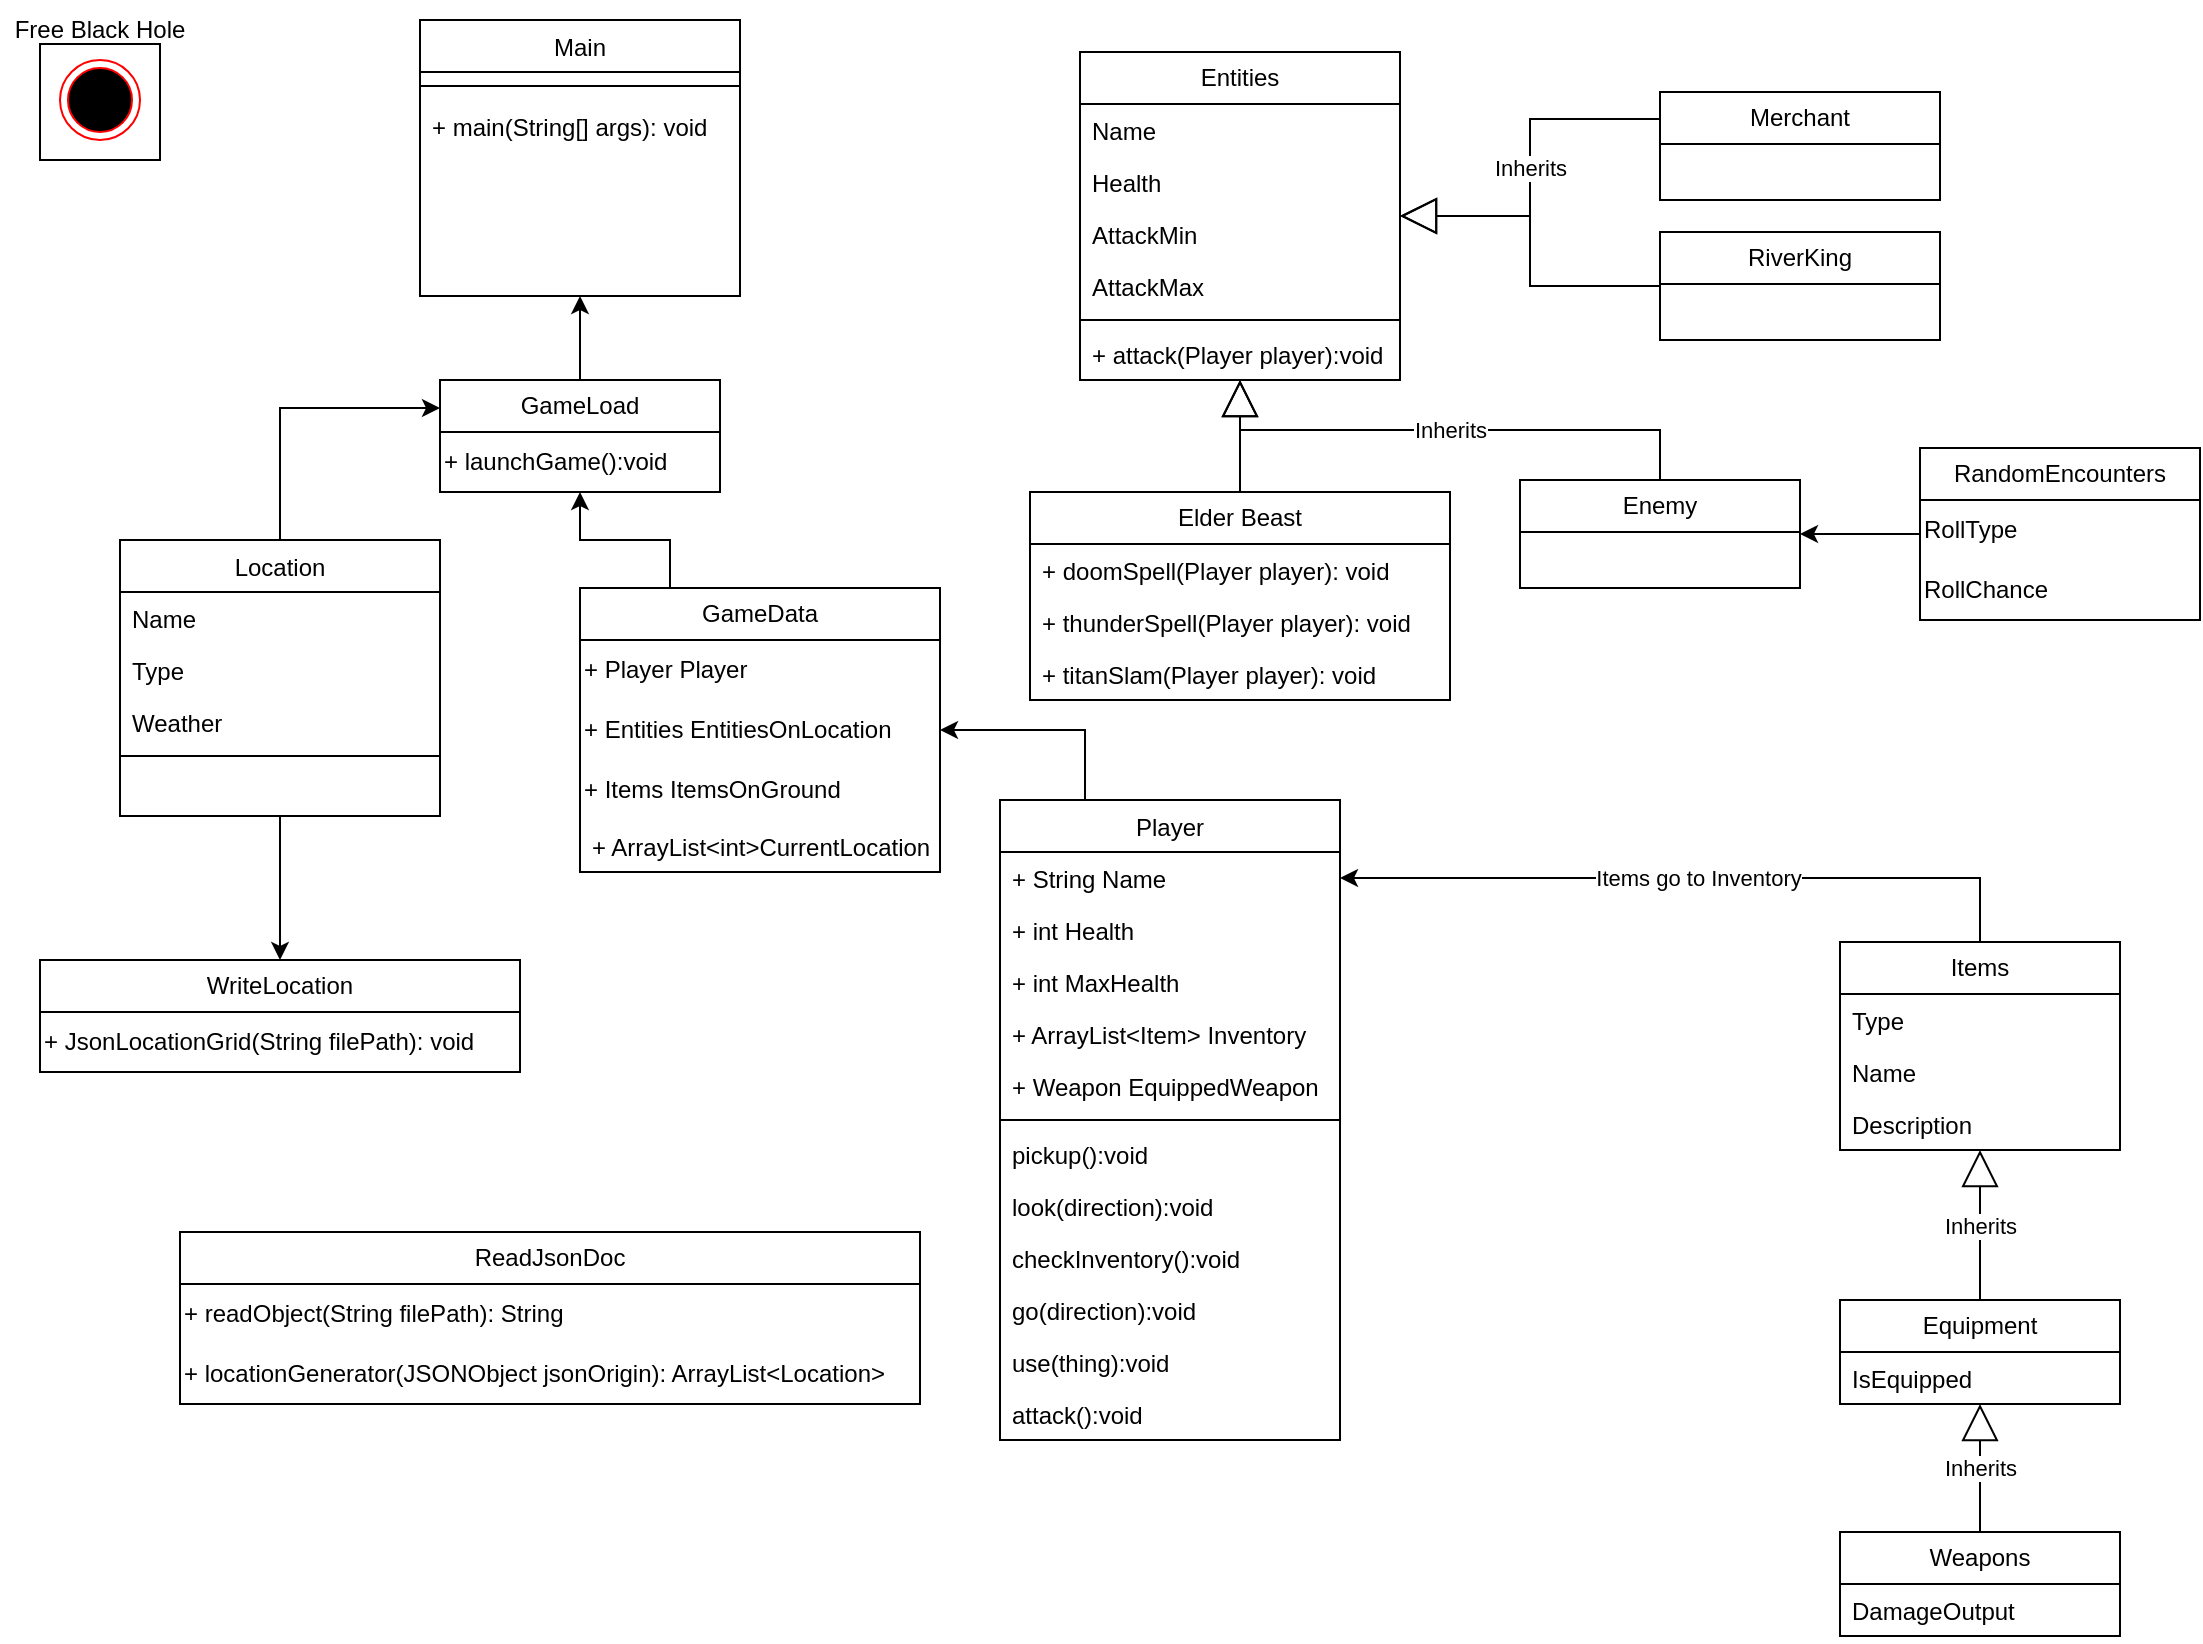 <mxfile version="24.0.4" type="device">
  <diagram id="C5RBs43oDa-KdzZeNtuy" name="Page-1">
    <mxGraphModel dx="1434" dy="884" grid="1" gridSize="10" guides="1" tooltips="1" connect="1" arrows="1" fold="1" page="1" pageScale="1" pageWidth="827" pageHeight="1169" math="0" shadow="0">
      <root>
        <mxCell id="WIyWlLk6GJQsqaUBKTNV-0" />
        <mxCell id="WIyWlLk6GJQsqaUBKTNV-1" parent="WIyWlLk6GJQsqaUBKTNV-0" />
        <mxCell id="zkfFHV4jXpPFQw0GAbJ--0" value="Main" style="swimlane;fontStyle=0;align=center;verticalAlign=top;childLayout=stackLayout;horizontal=1;startSize=26;horizontalStack=0;resizeParent=1;resizeLast=0;collapsible=1;marginBottom=0;rounded=0;shadow=0;strokeWidth=1;" parent="WIyWlLk6GJQsqaUBKTNV-1" vertex="1">
          <mxGeometry x="220" y="20" width="160" height="138" as="geometry">
            <mxRectangle x="230" y="140" width="160" height="26" as="alternateBounds" />
          </mxGeometry>
        </mxCell>
        <mxCell id="zkfFHV4jXpPFQw0GAbJ--4" value="" style="line;html=1;strokeWidth=1;align=left;verticalAlign=middle;spacingTop=-1;spacingLeft=3;spacingRight=3;rotatable=0;labelPosition=right;points=[];portConstraint=eastwest;" parent="zkfFHV4jXpPFQw0GAbJ--0" vertex="1">
          <mxGeometry y="26" width="160" height="14" as="geometry" />
        </mxCell>
        <mxCell id="zkfFHV4jXpPFQw0GAbJ--5" value="+ main(String[] args): void" style="text;align=left;verticalAlign=top;spacingLeft=4;spacingRight=4;overflow=hidden;rotatable=0;points=[[0,0.5],[1,0.5]];portConstraint=eastwest;" parent="zkfFHV4jXpPFQw0GAbJ--0" vertex="1">
          <mxGeometry y="40" width="160" height="26" as="geometry" />
        </mxCell>
        <mxCell id="34E5h9D6717vGD5YaQc9-19" style="edgeStyle=orthogonalEdgeStyle;rounded=0;orthogonalLoop=1;jettySize=auto;html=1;exitX=0.5;exitY=0;exitDx=0;exitDy=0;entryX=0;entryY=0.25;entryDx=0;entryDy=0;" parent="WIyWlLk6GJQsqaUBKTNV-1" source="zkfFHV4jXpPFQw0GAbJ--6" target="34E5h9D6717vGD5YaQc9-4" edge="1">
          <mxGeometry relative="1" as="geometry" />
        </mxCell>
        <mxCell id="Svm3blyyrxUO2g6D6vrj-49" style="edgeStyle=orthogonalEdgeStyle;rounded=0;orthogonalLoop=1;jettySize=auto;html=1;exitX=0.5;exitY=1;exitDx=0;exitDy=0;entryX=0.5;entryY=0;entryDx=0;entryDy=0;" edge="1" parent="WIyWlLk6GJQsqaUBKTNV-1" source="zkfFHV4jXpPFQw0GAbJ--6" target="Svm3blyyrxUO2g6D6vrj-42">
          <mxGeometry relative="1" as="geometry" />
        </mxCell>
        <mxCell id="zkfFHV4jXpPFQw0GAbJ--6" value="Location" style="swimlane;fontStyle=0;align=center;verticalAlign=top;childLayout=stackLayout;horizontal=1;startSize=26;horizontalStack=0;resizeParent=1;resizeLast=0;collapsible=1;marginBottom=0;rounded=0;shadow=0;strokeWidth=1;" parent="WIyWlLk6GJQsqaUBKTNV-1" vertex="1">
          <mxGeometry x="70" y="280" width="160" height="138" as="geometry">
            <mxRectangle x="130" y="380" width="160" height="26" as="alternateBounds" />
          </mxGeometry>
        </mxCell>
        <mxCell id="Dwj0lsxQPfi2xovN5mMU-26" value="Name" style="text;align=left;verticalAlign=top;spacingLeft=4;spacingRight=4;overflow=hidden;rotatable=0;points=[[0,0.5],[1,0.5]];portConstraint=eastwest;" parent="zkfFHV4jXpPFQw0GAbJ--6" vertex="1">
          <mxGeometry y="26" width="160" height="26" as="geometry" />
        </mxCell>
        <mxCell id="Dwj0lsxQPfi2xovN5mMU-27" value="Type" style="text;align=left;verticalAlign=top;spacingLeft=4;spacingRight=4;overflow=hidden;rotatable=0;points=[[0,0.5],[1,0.5]];portConstraint=eastwest;" parent="zkfFHV4jXpPFQw0GAbJ--6" vertex="1">
          <mxGeometry y="52" width="160" height="26" as="geometry" />
        </mxCell>
        <mxCell id="Dwj0lsxQPfi2xovN5mMU-28" value="Weather" style="text;align=left;verticalAlign=top;spacingLeft=4;spacingRight=4;overflow=hidden;rotatable=0;points=[[0,0.5],[1,0.5]];portConstraint=eastwest;" parent="zkfFHV4jXpPFQw0GAbJ--6" vertex="1">
          <mxGeometry y="78" width="160" height="26" as="geometry" />
        </mxCell>
        <mxCell id="zkfFHV4jXpPFQw0GAbJ--9" value="" style="line;html=1;strokeWidth=1;align=left;verticalAlign=middle;spacingTop=-1;spacingLeft=3;spacingRight=3;rotatable=0;labelPosition=right;points=[];portConstraint=eastwest;" parent="zkfFHV4jXpPFQw0GAbJ--6" vertex="1">
          <mxGeometry y="104" width="160" height="8" as="geometry" />
        </mxCell>
        <mxCell id="Svm3blyyrxUO2g6D6vrj-40" style="edgeStyle=orthogonalEdgeStyle;rounded=0;orthogonalLoop=1;jettySize=auto;html=1;exitX=0.25;exitY=0;exitDx=0;exitDy=0;" edge="1" parent="WIyWlLk6GJQsqaUBKTNV-1" source="zkfFHV4jXpPFQw0GAbJ--13" target="Svm3blyyrxUO2g6D6vrj-1">
          <mxGeometry relative="1" as="geometry" />
        </mxCell>
        <mxCell id="zkfFHV4jXpPFQw0GAbJ--13" value="Player" style="swimlane;fontStyle=0;align=center;verticalAlign=top;childLayout=stackLayout;horizontal=1;startSize=26;horizontalStack=0;resizeParent=1;resizeLast=0;collapsible=1;marginBottom=0;rounded=0;shadow=0;strokeWidth=1;" parent="WIyWlLk6GJQsqaUBKTNV-1" vertex="1">
          <mxGeometry x="510" y="410" width="170" height="320" as="geometry">
            <mxRectangle x="330" y="280" width="170" height="26" as="alternateBounds" />
          </mxGeometry>
        </mxCell>
        <mxCell id="Svm3blyyrxUO2g6D6vrj-45" value="+ String Name" style="text;align=left;verticalAlign=top;spacingLeft=4;spacingRight=4;overflow=hidden;rotatable=0;points=[[0,0.5],[1,0.5]];portConstraint=eastwest;" vertex="1" parent="zkfFHV4jXpPFQw0GAbJ--13">
          <mxGeometry y="26" width="170" height="26" as="geometry" />
        </mxCell>
        <mxCell id="Svm3blyyrxUO2g6D6vrj-46" value="+ int Health" style="text;align=left;verticalAlign=top;spacingLeft=4;spacingRight=4;overflow=hidden;rotatable=0;points=[[0,0.5],[1,0.5]];portConstraint=eastwest;" vertex="1" parent="zkfFHV4jXpPFQw0GAbJ--13">
          <mxGeometry y="52" width="170" height="26" as="geometry" />
        </mxCell>
        <mxCell id="Svm3blyyrxUO2g6D6vrj-47" value="+ int MaxHealth" style="text;align=left;verticalAlign=top;spacingLeft=4;spacingRight=4;overflow=hidden;rotatable=0;points=[[0,0.5],[1,0.5]];portConstraint=eastwest;" vertex="1" parent="zkfFHV4jXpPFQw0GAbJ--13">
          <mxGeometry y="78" width="170" height="26" as="geometry" />
        </mxCell>
        <mxCell id="zkfFHV4jXpPFQw0GAbJ--14" value="+ ArrayList&lt;Item&gt; Inventory" style="text;align=left;verticalAlign=top;spacingLeft=4;spacingRight=4;overflow=hidden;rotatable=0;points=[[0,0.5],[1,0.5]];portConstraint=eastwest;" parent="zkfFHV4jXpPFQw0GAbJ--13" vertex="1">
          <mxGeometry y="104" width="170" height="26" as="geometry" />
        </mxCell>
        <mxCell id="Svm3blyyrxUO2g6D6vrj-48" value="+ Weapon EquippedWeapon" style="text;align=left;verticalAlign=top;spacingLeft=4;spacingRight=4;overflow=hidden;rotatable=0;points=[[0,0.5],[1,0.5]];portConstraint=eastwest;" vertex="1" parent="zkfFHV4jXpPFQw0GAbJ--13">
          <mxGeometry y="130" width="170" height="26" as="geometry" />
        </mxCell>
        <mxCell id="zkfFHV4jXpPFQw0GAbJ--15" value="" style="line;html=1;strokeWidth=1;align=left;verticalAlign=middle;spacingTop=-1;spacingLeft=3;spacingRight=3;rotatable=0;labelPosition=right;points=[];portConstraint=eastwest;" parent="zkfFHV4jXpPFQw0GAbJ--13" vertex="1">
          <mxGeometry y="156" width="170" height="8" as="geometry" />
        </mxCell>
        <mxCell id="Dwj0lsxQPfi2xovN5mMU-35" value="pickup():void" style="text;align=left;verticalAlign=top;spacingLeft=4;spacingRight=4;overflow=hidden;rotatable=0;points=[[0,0.5],[1,0.5]];portConstraint=eastwest;" parent="zkfFHV4jXpPFQw0GAbJ--13" vertex="1">
          <mxGeometry y="164" width="170" height="26" as="geometry" />
        </mxCell>
        <mxCell id="Dwj0lsxQPfi2xovN5mMU-37" value="look(direction):void" style="text;align=left;verticalAlign=top;spacingLeft=4;spacingRight=4;overflow=hidden;rotatable=0;points=[[0,0.5],[1,0.5]];portConstraint=eastwest;" parent="zkfFHV4jXpPFQw0GAbJ--13" vertex="1">
          <mxGeometry y="190" width="170" height="26" as="geometry" />
        </mxCell>
        <mxCell id="Dwj0lsxQPfi2xovN5mMU-40" value="checkInventory():void" style="text;align=left;verticalAlign=top;spacingLeft=4;spacingRight=4;overflow=hidden;rotatable=0;points=[[0,0.5],[1,0.5]];portConstraint=eastwest;" parent="zkfFHV4jXpPFQw0GAbJ--13" vertex="1">
          <mxGeometry y="216" width="170" height="26" as="geometry" />
        </mxCell>
        <mxCell id="Dwj0lsxQPfi2xovN5mMU-41" value="go(direction):void" style="text;align=left;verticalAlign=top;spacingLeft=4;spacingRight=4;overflow=hidden;rotatable=0;points=[[0,0.5],[1,0.5]];portConstraint=eastwest;" parent="zkfFHV4jXpPFQw0GAbJ--13" vertex="1">
          <mxGeometry y="242" width="170" height="26" as="geometry" />
        </mxCell>
        <mxCell id="Dwj0lsxQPfi2xovN5mMU-42" value="use(thing):void" style="text;align=left;verticalAlign=top;spacingLeft=4;spacingRight=4;overflow=hidden;rotatable=0;points=[[0,0.5],[1,0.5]];portConstraint=eastwest;" parent="zkfFHV4jXpPFQw0GAbJ--13" vertex="1">
          <mxGeometry y="268" width="170" height="26" as="geometry" />
        </mxCell>
        <mxCell id="Dwj0lsxQPfi2xovN5mMU-39" value="attack():void" style="text;align=left;verticalAlign=top;spacingLeft=4;spacingRight=4;overflow=hidden;rotatable=0;points=[[0,0.5],[1,0.5]];portConstraint=eastwest;" parent="zkfFHV4jXpPFQw0GAbJ--13" vertex="1">
          <mxGeometry y="294" width="170" height="26" as="geometry" />
        </mxCell>
        <mxCell id="9tMTJ_xoQtazheXRNbpu-1" style="edgeStyle=orthogonalEdgeStyle;rounded=0;orthogonalLoop=1;jettySize=auto;html=1;entryX=1;entryY=0.5;entryDx=0;entryDy=0;" parent="WIyWlLk6GJQsqaUBKTNV-1" source="Dwj0lsxQPfi2xovN5mMU-8" target="Svm3blyyrxUO2g6D6vrj-45" edge="1">
          <mxGeometry relative="1" as="geometry" />
        </mxCell>
        <mxCell id="9tMTJ_xoQtazheXRNbpu-2" value="Items go to Inventory" style="edgeLabel;html=1;align=center;verticalAlign=middle;resizable=0;points=[];" parent="9tMTJ_xoQtazheXRNbpu-1" vertex="1" connectable="0">
          <mxGeometry x="0.015" relative="1" as="geometry">
            <mxPoint x="5" as="offset" />
          </mxGeometry>
        </mxCell>
        <mxCell id="Dwj0lsxQPfi2xovN5mMU-8" value="Items" style="swimlane;fontStyle=0;childLayout=stackLayout;horizontal=1;startSize=26;fillColor=none;horizontalStack=0;resizeParent=1;resizeParentMax=0;resizeLast=0;collapsible=1;marginBottom=0;whiteSpace=wrap;html=1;" parent="WIyWlLk6GJQsqaUBKTNV-1" vertex="1">
          <mxGeometry x="930" y="481" width="140" height="104" as="geometry" />
        </mxCell>
        <mxCell id="34E5h9D6717vGD5YaQc9-32" value="Type" style="text;align=left;verticalAlign=top;spacingLeft=4;spacingRight=4;overflow=hidden;rotatable=0;points=[[0,0.5],[1,0.5]];portConstraint=eastwest;" parent="Dwj0lsxQPfi2xovN5mMU-8" vertex="1">
          <mxGeometry y="26" width="140" height="26" as="geometry" />
        </mxCell>
        <mxCell id="Dwj0lsxQPfi2xovN5mMU-29" value="Name" style="text;align=left;verticalAlign=top;spacingLeft=4;spacingRight=4;overflow=hidden;rotatable=0;points=[[0,0.5],[1,0.5]];portConstraint=eastwest;" parent="Dwj0lsxQPfi2xovN5mMU-8" vertex="1">
          <mxGeometry y="52" width="140" height="26" as="geometry" />
        </mxCell>
        <mxCell id="Dwj0lsxQPfi2xovN5mMU-20" value="Description" style="text;align=left;verticalAlign=top;spacingLeft=4;spacingRight=4;overflow=hidden;rotatable=0;points=[[0,0.5],[1,0.5]];portConstraint=eastwest;" parent="Dwj0lsxQPfi2xovN5mMU-8" vertex="1">
          <mxGeometry y="78" width="140" height="26" as="geometry" />
        </mxCell>
        <mxCell id="Dwj0lsxQPfi2xovN5mMU-12" value="Weapons" style="swimlane;fontStyle=0;childLayout=stackLayout;horizontal=1;startSize=26;fillColor=none;horizontalStack=0;resizeParent=1;resizeParentMax=0;resizeLast=0;collapsible=1;marginBottom=0;whiteSpace=wrap;html=1;" parent="WIyWlLk6GJQsqaUBKTNV-1" vertex="1">
          <mxGeometry x="930" y="776" width="140" height="52" as="geometry" />
        </mxCell>
        <mxCell id="Dwj0lsxQPfi2xovN5mMU-30" value="DamageOutput" style="text;align=left;verticalAlign=top;spacingLeft=4;spacingRight=4;overflow=hidden;rotatable=0;points=[[0,0.5],[1,0.5]];portConstraint=eastwest;" parent="Dwj0lsxQPfi2xovN5mMU-12" vertex="1">
          <mxGeometry y="26" width="140" height="26" as="geometry" />
        </mxCell>
        <mxCell id="Svm3blyyrxUO2g6D6vrj-50" style="edgeStyle=orthogonalEdgeStyle;rounded=0;orthogonalLoop=1;jettySize=auto;html=1;" edge="1" parent="WIyWlLk6GJQsqaUBKTNV-1" source="Dwj0lsxQPfi2xovN5mMU-15" target="Dwj0lsxQPfi2xovN5mMU-16">
          <mxGeometry relative="1" as="geometry" />
        </mxCell>
        <mxCell id="Dwj0lsxQPfi2xovN5mMU-15" value="RandomEncounters" style="swimlane;fontStyle=0;childLayout=stackLayout;horizontal=1;startSize=26;fillColor=none;horizontalStack=0;resizeParent=1;resizeParentMax=0;resizeLast=0;collapsible=1;marginBottom=0;whiteSpace=wrap;html=1;" parent="WIyWlLk6GJQsqaUBKTNV-1" vertex="1">
          <mxGeometry x="970" y="234" width="140" height="86" as="geometry" />
        </mxCell>
        <mxCell id="Dwj0lsxQPfi2xovN5mMU-31" value="RollType" style="text;html=1;align=left;verticalAlign=middle;resizable=0;points=[];autosize=1;strokeColor=none;fillColor=none;" parent="Dwj0lsxQPfi2xovN5mMU-15" vertex="1">
          <mxGeometry y="26" width="140" height="30" as="geometry" />
        </mxCell>
        <mxCell id="Dwj0lsxQPfi2xovN5mMU-32" value="RollChance" style="text;html=1;align=left;verticalAlign=middle;resizable=0;points=[];autosize=1;strokeColor=none;fillColor=none;" parent="Dwj0lsxQPfi2xovN5mMU-15" vertex="1">
          <mxGeometry y="56" width="140" height="30" as="geometry" />
        </mxCell>
        <mxCell id="Dwj0lsxQPfi2xovN5mMU-16" value="Enemy" style="swimlane;fontStyle=0;childLayout=stackLayout;horizontal=1;startSize=26;fillColor=none;horizontalStack=0;resizeParent=1;resizeParentMax=0;resizeLast=0;collapsible=1;marginBottom=0;whiteSpace=wrap;html=1;" parent="WIyWlLk6GJQsqaUBKTNV-1" vertex="1">
          <mxGeometry x="770" y="250" width="140" height="54" as="geometry" />
        </mxCell>
        <mxCell id="Dwj0lsxQPfi2xovN5mMU-48" value="" style="ellipse;html=1;shape=endState;fillColor=#000000;strokeColor=#ff0000;" parent="WIyWlLk6GJQsqaUBKTNV-1" vertex="1">
          <mxGeometry x="40" y="40" width="40" height="40" as="geometry" />
        </mxCell>
        <mxCell id="Dwj0lsxQPfi2xovN5mMU-49" value="Free Black Hole" style="text;html=1;align=center;verticalAlign=middle;whiteSpace=wrap;rounded=0;" parent="WIyWlLk6GJQsqaUBKTNV-1" vertex="1">
          <mxGeometry x="10" y="10" width="100" height="30" as="geometry" />
        </mxCell>
        <mxCell id="34E5h9D6717vGD5YaQc9-3" value="" style="rounded=0;whiteSpace=wrap;html=1;fillColor=none;" parent="WIyWlLk6GJQsqaUBKTNV-1" vertex="1">
          <mxGeometry x="30" y="32" width="60" height="58" as="geometry" />
        </mxCell>
        <mxCell id="34E5h9D6717vGD5YaQc9-12" style="edgeStyle=orthogonalEdgeStyle;rounded=0;orthogonalLoop=1;jettySize=auto;html=1;exitX=0.5;exitY=0;exitDx=0;exitDy=0;entryX=0.5;entryY=1;entryDx=0;entryDy=0;" parent="WIyWlLk6GJQsqaUBKTNV-1" source="34E5h9D6717vGD5YaQc9-4" target="zkfFHV4jXpPFQw0GAbJ--0" edge="1">
          <mxGeometry relative="1" as="geometry" />
        </mxCell>
        <mxCell id="34E5h9D6717vGD5YaQc9-4" value="GameLoad" style="swimlane;fontStyle=0;childLayout=stackLayout;horizontal=1;startSize=26;fillColor=none;horizontalStack=0;resizeParent=1;resizeParentMax=0;resizeLast=0;collapsible=1;marginBottom=0;whiteSpace=wrap;html=1;" parent="WIyWlLk6GJQsqaUBKTNV-1" vertex="1">
          <mxGeometry x="230" y="200" width="140" height="56" as="geometry" />
        </mxCell>
        <mxCell id="34E5h9D6717vGD5YaQc9-9" value="+ launchGame():void" style="text;html=1;align=left;verticalAlign=middle;resizable=0;points=[];autosize=1;strokeColor=none;fillColor=none;" parent="34E5h9D6717vGD5YaQc9-4" vertex="1">
          <mxGeometry y="26" width="140" height="30" as="geometry" />
        </mxCell>
        <mxCell id="34E5h9D6717vGD5YaQc9-35" value="ReadJsonDoc" style="swimlane;fontStyle=0;childLayout=stackLayout;horizontal=1;startSize=26;fillColor=none;horizontalStack=0;resizeParent=1;resizeParentMax=0;resizeLast=0;collapsible=1;marginBottom=0;whiteSpace=wrap;html=1;" parent="WIyWlLk6GJQsqaUBKTNV-1" vertex="1">
          <mxGeometry x="100" y="626" width="370" height="86" as="geometry" />
        </mxCell>
        <mxCell id="34E5h9D6717vGD5YaQc9-38" value="+ readObject(String filePath): String" style="text;html=1;align=left;verticalAlign=middle;resizable=0;points=[];autosize=1;strokeColor=none;fillColor=none;" parent="34E5h9D6717vGD5YaQc9-35" vertex="1">
          <mxGeometry y="26" width="370" height="30" as="geometry" />
        </mxCell>
        <mxCell id="34E5h9D6717vGD5YaQc9-37" value="+ locationGenerator(JSONObject jsonOrigin): ArrayList&amp;lt;Location&amp;gt;" style="text;html=1;align=left;verticalAlign=middle;resizable=0;points=[];autosize=1;strokeColor=none;fillColor=none;" parent="34E5h9D6717vGD5YaQc9-35" vertex="1">
          <mxGeometry y="56" width="370" height="30" as="geometry" />
        </mxCell>
        <mxCell id="9tMTJ_xoQtazheXRNbpu-4" value="Equipment" style="swimlane;fontStyle=0;childLayout=stackLayout;horizontal=1;startSize=26;fillColor=none;horizontalStack=0;resizeParent=1;resizeParentMax=0;resizeLast=0;collapsible=1;marginBottom=0;whiteSpace=wrap;html=1;" parent="WIyWlLk6GJQsqaUBKTNV-1" vertex="1">
          <mxGeometry x="930" y="660" width="140" height="52" as="geometry" />
        </mxCell>
        <mxCell id="9tMTJ_xoQtazheXRNbpu-5" value="IsEquipped" style="text;align=left;verticalAlign=top;spacingLeft=4;spacingRight=4;overflow=hidden;rotatable=0;points=[[0,0.5],[1,0.5]];portConstraint=eastwest;" parent="9tMTJ_xoQtazheXRNbpu-4" vertex="1">
          <mxGeometry y="26" width="140" height="26" as="geometry" />
        </mxCell>
        <mxCell id="9tMTJ_xoQtazheXRNbpu-7" value="Inherits" style="endArrow=block;endSize=16;endFill=0;html=1;rounded=0;exitX=0.5;exitY=0;exitDx=0;exitDy=0;edgeStyle=orthogonalEdgeStyle;" parent="WIyWlLk6GJQsqaUBKTNV-1" source="9tMTJ_xoQtazheXRNbpu-4" target="Dwj0lsxQPfi2xovN5mMU-8" edge="1">
          <mxGeometry width="160" relative="1" as="geometry">
            <mxPoint x="670" y="740" as="sourcePoint" />
            <mxPoint x="830" y="740" as="targetPoint" />
          </mxGeometry>
        </mxCell>
        <mxCell id="9tMTJ_xoQtazheXRNbpu-8" value="Inherits" style="endArrow=block;endSize=16;endFill=0;html=1;rounded=0;exitX=0.5;exitY=0;exitDx=0;exitDy=0;edgeStyle=orthogonalEdgeStyle;entryX=0.5;entryY=1;entryDx=0;entryDy=0;entryPerimeter=0;" parent="WIyWlLk6GJQsqaUBKTNV-1" source="Dwj0lsxQPfi2xovN5mMU-12" target="9tMTJ_xoQtazheXRNbpu-5" edge="1">
          <mxGeometry width="160" relative="1" as="geometry">
            <mxPoint x="620" y="830" as="sourcePoint" />
            <mxPoint x="730" y="624" as="targetPoint" />
          </mxGeometry>
        </mxCell>
        <mxCell id="Svm3blyyrxUO2g6D6vrj-41" style="edgeStyle=orthogonalEdgeStyle;rounded=0;orthogonalLoop=1;jettySize=auto;html=1;exitX=0.25;exitY=0;exitDx=0;exitDy=0;" edge="1" parent="WIyWlLk6GJQsqaUBKTNV-1" source="Svm3blyyrxUO2g6D6vrj-1" target="34E5h9D6717vGD5YaQc9-4">
          <mxGeometry relative="1" as="geometry" />
        </mxCell>
        <mxCell id="Svm3blyyrxUO2g6D6vrj-1" value="GameData" style="swimlane;fontStyle=0;childLayout=stackLayout;horizontal=1;startSize=26;fillColor=none;horizontalStack=0;resizeParent=1;resizeParentMax=0;resizeLast=0;collapsible=1;marginBottom=0;whiteSpace=wrap;html=1;" vertex="1" parent="WIyWlLk6GJQsqaUBKTNV-1">
          <mxGeometry x="300" y="304" width="180" height="142" as="geometry" />
        </mxCell>
        <mxCell id="Svm3blyyrxUO2g6D6vrj-3" value="+ Player Player" style="text;html=1;align=left;verticalAlign=middle;resizable=0;points=[];autosize=1;strokeColor=none;fillColor=none;" vertex="1" parent="Svm3blyyrxUO2g6D6vrj-1">
          <mxGeometry y="26" width="180" height="30" as="geometry" />
        </mxCell>
        <mxCell id="Svm3blyyrxUO2g6D6vrj-4" value="+ Entities EntitiesOnLocation" style="text;html=1;align=left;verticalAlign=middle;resizable=0;points=[];autosize=1;strokeColor=none;fillColor=none;" vertex="1" parent="Svm3blyyrxUO2g6D6vrj-1">
          <mxGeometry y="56" width="180" height="30" as="geometry" />
        </mxCell>
        <mxCell id="Svm3blyyrxUO2g6D6vrj-2" value="+ Items ItemsOnGround" style="text;html=1;align=left;verticalAlign=middle;resizable=0;points=[];autosize=1;strokeColor=none;fillColor=none;" vertex="1" parent="Svm3blyyrxUO2g6D6vrj-1">
          <mxGeometry y="86" width="180" height="30" as="geometry" />
        </mxCell>
        <mxCell id="Dwj0lsxQPfi2xovN5mMU-18" value="+ ArrayList&lt;int&gt;CurrentLocation" style="text;align=left;verticalAlign=top;spacingLeft=4;spacingRight=4;overflow=hidden;rotatable=0;points=[[0,0.5],[1,0.5]];portConstraint=eastwest;" parent="Svm3blyyrxUO2g6D6vrj-1" vertex="1">
          <mxGeometry y="116" width="180" height="26" as="geometry" />
        </mxCell>
        <mxCell id="Svm3blyyrxUO2g6D6vrj-5" value="Entities" style="swimlane;fontStyle=0;childLayout=stackLayout;horizontal=1;startSize=26;fillColor=none;horizontalStack=0;resizeParent=1;resizeParentMax=0;resizeLast=0;collapsible=1;marginBottom=0;whiteSpace=wrap;html=1;" vertex="1" parent="WIyWlLk6GJQsqaUBKTNV-1">
          <mxGeometry x="550" y="36" width="160" height="164" as="geometry">
            <mxRectangle x="550" y="36" width="80" height="30" as="alternateBounds" />
          </mxGeometry>
        </mxCell>
        <mxCell id="Svm3blyyrxUO2g6D6vrj-7" value="Name" style="text;align=left;verticalAlign=top;spacingLeft=4;spacingRight=4;overflow=hidden;rotatable=0;points=[[0,0.5],[1,0.5]];portConstraint=eastwest;" vertex="1" parent="Svm3blyyrxUO2g6D6vrj-5">
          <mxGeometry y="26" width="160" height="26" as="geometry" />
        </mxCell>
        <mxCell id="Svm3blyyrxUO2g6D6vrj-10" value="Health" style="text;align=left;verticalAlign=top;spacingLeft=4;spacingRight=4;overflow=hidden;rotatable=0;points=[[0,0.5],[1,0.5]];portConstraint=eastwest;" vertex="1" parent="Svm3blyyrxUO2g6D6vrj-5">
          <mxGeometry y="52" width="160" height="26" as="geometry" />
        </mxCell>
        <mxCell id="Svm3blyyrxUO2g6D6vrj-11" value="AttackMin" style="text;align=left;verticalAlign=top;spacingLeft=4;spacingRight=4;overflow=hidden;rotatable=0;points=[[0,0.5],[1,0.5]];portConstraint=eastwest;" vertex="1" parent="Svm3blyyrxUO2g6D6vrj-5">
          <mxGeometry y="78" width="160" height="26" as="geometry" />
        </mxCell>
        <mxCell id="Svm3blyyrxUO2g6D6vrj-9" value="AttackMax" style="text;align=left;verticalAlign=top;spacingLeft=4;spacingRight=4;overflow=hidden;rotatable=0;points=[[0,0.5],[1,0.5]];portConstraint=eastwest;" vertex="1" parent="Svm3blyyrxUO2g6D6vrj-5">
          <mxGeometry y="104" width="160" height="26" as="geometry" />
        </mxCell>
        <mxCell id="Svm3blyyrxUO2g6D6vrj-20" value="" style="line;strokeWidth=1;fillColor=none;align=left;verticalAlign=middle;spacingTop=-1;spacingLeft=3;spacingRight=3;rotatable=0;labelPosition=right;points=[];portConstraint=eastwest;strokeColor=inherit;" vertex="1" parent="Svm3blyyrxUO2g6D6vrj-5">
          <mxGeometry y="130" width="160" height="8" as="geometry" />
        </mxCell>
        <mxCell id="Svm3blyyrxUO2g6D6vrj-21" value="+ attack(Player player):void" style="text;align=left;verticalAlign=top;spacingLeft=4;spacingRight=4;overflow=hidden;rotatable=0;points=[[0,0.5],[1,0.5]];portConstraint=eastwest;" vertex="1" parent="Svm3blyyrxUO2g6D6vrj-5">
          <mxGeometry y="138" width="160" height="26" as="geometry" />
        </mxCell>
        <mxCell id="Svm3blyyrxUO2g6D6vrj-15" value="Merchant" style="swimlane;fontStyle=0;childLayout=stackLayout;horizontal=1;startSize=26;fillColor=none;horizontalStack=0;resizeParent=1;resizeParentMax=0;resizeLast=0;collapsible=1;marginBottom=0;whiteSpace=wrap;html=1;" vertex="1" parent="WIyWlLk6GJQsqaUBKTNV-1">
          <mxGeometry x="840" y="56" width="140" height="54" as="geometry" />
        </mxCell>
        <mxCell id="Svm3blyyrxUO2g6D6vrj-19" value="RiverKing" style="swimlane;fontStyle=0;childLayout=stackLayout;horizontal=1;startSize=26;fillColor=none;horizontalStack=0;resizeParent=1;resizeParentMax=0;resizeLast=0;collapsible=1;marginBottom=0;whiteSpace=wrap;html=1;" vertex="1" parent="WIyWlLk6GJQsqaUBKTNV-1">
          <mxGeometry x="840" y="126" width="140" height="54" as="geometry" />
        </mxCell>
        <mxCell id="Svm3blyyrxUO2g6D6vrj-22" value="Elder Beast" style="swimlane;fontStyle=0;childLayout=stackLayout;horizontal=1;startSize=26;fillColor=none;horizontalStack=0;resizeParent=1;resizeParentMax=0;resizeLast=0;collapsible=1;marginBottom=0;whiteSpace=wrap;html=1;" vertex="1" parent="WIyWlLk6GJQsqaUBKTNV-1">
          <mxGeometry x="525" y="256" width="210" height="104" as="geometry" />
        </mxCell>
        <mxCell id="Svm3blyyrxUO2g6D6vrj-23" value="+ doomSpell(Player player): void" style="text;align=left;verticalAlign=top;spacingLeft=4;spacingRight=4;overflow=hidden;rotatable=0;points=[[0,0.5],[1,0.5]];portConstraint=eastwest;" vertex="1" parent="Svm3blyyrxUO2g6D6vrj-22">
          <mxGeometry y="26" width="210" height="26" as="geometry" />
        </mxCell>
        <mxCell id="Svm3blyyrxUO2g6D6vrj-24" value="+ thunderSpell(Player player): void" style="text;align=left;verticalAlign=top;spacingLeft=4;spacingRight=4;overflow=hidden;rotatable=0;points=[[0,0.5],[1,0.5]];portConstraint=eastwest;" vertex="1" parent="Svm3blyyrxUO2g6D6vrj-22">
          <mxGeometry y="52" width="210" height="26" as="geometry" />
        </mxCell>
        <mxCell id="Svm3blyyrxUO2g6D6vrj-25" value="+ titanSlam(Player player): void" style="text;align=left;verticalAlign=top;spacingLeft=4;spacingRight=4;overflow=hidden;rotatable=0;points=[[0,0.5],[1,0.5]];portConstraint=eastwest;" vertex="1" parent="Svm3blyyrxUO2g6D6vrj-22">
          <mxGeometry y="78" width="210" height="26" as="geometry" />
        </mxCell>
        <mxCell id="Svm3blyyrxUO2g6D6vrj-33" value="" style="endArrow=block;endSize=16;endFill=0;html=1;rounded=0;exitX=0.5;exitY=0;exitDx=0;exitDy=0;edgeStyle=orthogonalEdgeStyle;" edge="1" parent="WIyWlLk6GJQsqaUBKTNV-1" source="Svm3blyyrxUO2g6D6vrj-22" target="Svm3blyyrxUO2g6D6vrj-5">
          <mxGeometry width="160" relative="1" as="geometry">
            <mxPoint x="620" y="670" as="sourcePoint" />
            <mxPoint x="780" y="670" as="targetPoint" />
          </mxGeometry>
        </mxCell>
        <mxCell id="Svm3blyyrxUO2g6D6vrj-35" value="Inherits" style="endArrow=block;endSize=16;endFill=0;html=1;rounded=0;exitX=0.5;exitY=0;exitDx=0;exitDy=0;edgeStyle=orthogonalEdgeStyle;" edge="1" parent="WIyWlLk6GJQsqaUBKTNV-1" source="Dwj0lsxQPfi2xovN5mMU-16" target="Svm3blyyrxUO2g6D6vrj-5">
          <mxGeometry width="160" relative="1" as="geometry">
            <mxPoint x="635" y="260" as="sourcePoint" />
            <mxPoint x="637" y="210" as="targetPoint" />
          </mxGeometry>
        </mxCell>
        <mxCell id="Svm3blyyrxUO2g6D6vrj-36" value="Inherits" style="endArrow=block;endSize=16;endFill=0;html=1;rounded=0;exitX=0;exitY=0.25;exitDx=0;exitDy=0;edgeStyle=orthogonalEdgeStyle;" edge="1" parent="WIyWlLk6GJQsqaUBKTNV-1" source="Svm3blyyrxUO2g6D6vrj-15" target="Svm3blyyrxUO2g6D6vrj-5">
          <mxGeometry width="160" relative="1" as="geometry">
            <mxPoint x="840" y="90" as="sourcePoint" />
            <mxPoint x="630" y="40" as="targetPoint" />
          </mxGeometry>
        </mxCell>
        <mxCell id="Svm3blyyrxUO2g6D6vrj-37" value="" style="endArrow=block;endSize=16;endFill=0;html=1;rounded=0;edgeStyle=orthogonalEdgeStyle;" edge="1" parent="WIyWlLk6GJQsqaUBKTNV-1" source="Svm3blyyrxUO2g6D6vrj-19" target="Svm3blyyrxUO2g6D6vrj-5">
          <mxGeometry width="160" relative="1" as="geometry">
            <mxPoint x="850" y="80" as="sourcePoint" />
            <mxPoint x="720" y="128" as="targetPoint" />
          </mxGeometry>
        </mxCell>
        <mxCell id="Svm3blyyrxUO2g6D6vrj-42" value="WriteLocation" style="swimlane;fontStyle=0;childLayout=stackLayout;horizontal=1;startSize=26;fillColor=none;horizontalStack=0;resizeParent=1;resizeParentMax=0;resizeLast=0;collapsible=1;marginBottom=0;whiteSpace=wrap;html=1;" vertex="1" parent="WIyWlLk6GJQsqaUBKTNV-1">
          <mxGeometry x="30" y="490" width="240" height="56" as="geometry" />
        </mxCell>
        <mxCell id="Svm3blyyrxUO2g6D6vrj-43" value="+ JsonLocationGrid(String filePath): void" style="text;html=1;align=left;verticalAlign=middle;resizable=0;points=[];autosize=1;strokeColor=none;fillColor=none;" vertex="1" parent="Svm3blyyrxUO2g6D6vrj-42">
          <mxGeometry y="26" width="240" height="30" as="geometry" />
        </mxCell>
      </root>
    </mxGraphModel>
  </diagram>
</mxfile>
